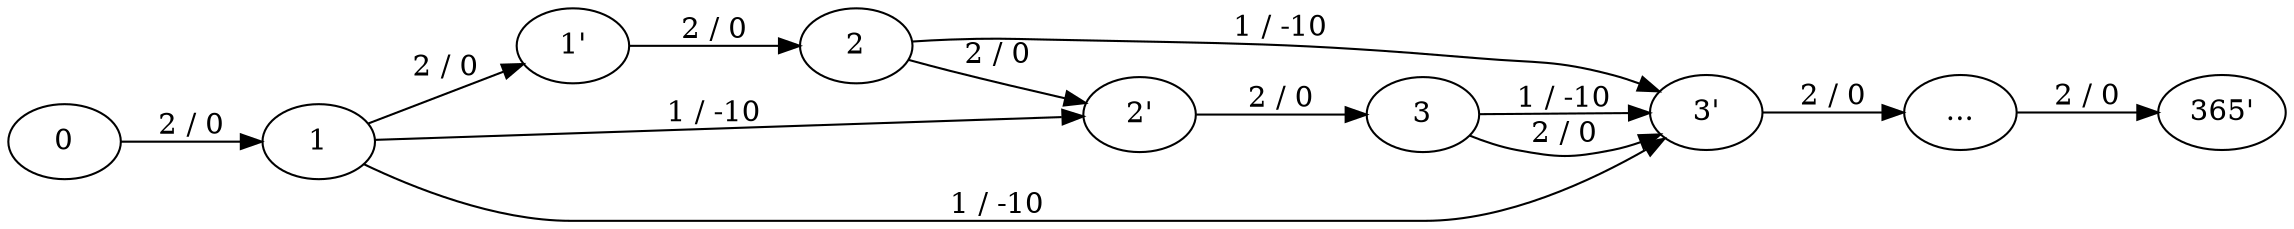 digraph g2 {
  graph [rankdir = LR];
  0 -> 1 [label = "2 / 0"];
  1 -> "1'" -> 2 -> "2'" -> 3 -> "3'" -> "..." -> "365'" [label = "2 / 0"];
  1 -> "2'" [label = "1 / -10"];
  2 -> "3'" [label = "1 / -10"];
  3 -> "3'" [label = "1 / -10"];
  1 -> "3'" [label = "1 / -10"];
}
